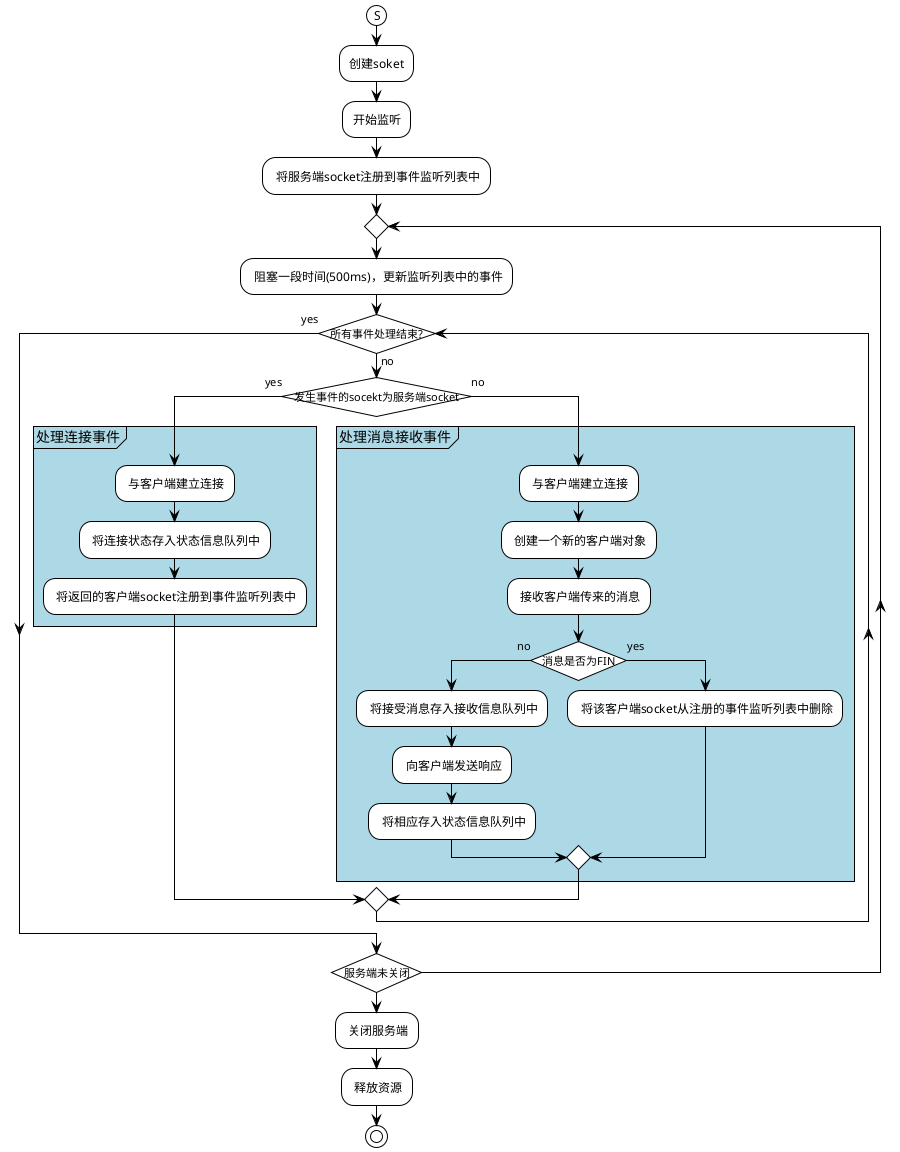 @startuml
!theme plain
skinparam conditionStyle InsideDiamond
|服务端线程|
/' start '/
(S)
:创建soket;
:开始监听;
: 将服务端socket注册到事件监听列表中;
repeat 
    : 阻塞一段时间(500ms)，更新监听列表中的事件;
    while (所有事件处理结束?) is (no)
        if (发生事件的socekt为服务端socket) then (yes)
            partition 处理连接事件 #lightblue
            : 与客户端建立连接;
            : 将连接状态存入状态信息队列中;
            : 将返回的客户端socket注册到事件监听列表中;
        }
        else (no)
            partition 处理消息接收事件 #lightblue
            : 与客户端建立连接;
            : 创建一个新的客户端对象;
            : 接收客户端传来的消息;
            if (消息是否为FIN) then (no)
                : 将接受消息存入接收信息队列中;
                : 向客户端发送响应;
                : 将相应存入状态信息队列中;
            else (yes)
                : 将该客户端socket从注册的事件监听列表中删除;
            endif
        }
        endif
    end while (yes)
repeat while (服务端未关闭)
: 关闭服务端;
: 释放资源;
stop
@enduml

